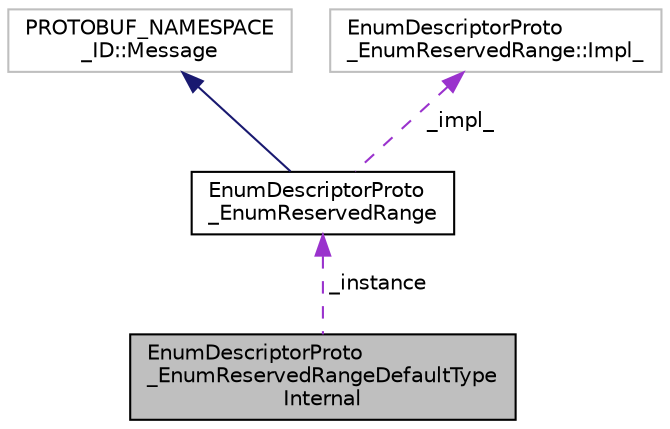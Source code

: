 digraph "EnumDescriptorProto_EnumReservedRangeDefaultTypeInternal"
{
 // LATEX_PDF_SIZE
  edge [fontname="Helvetica",fontsize="10",labelfontname="Helvetica",labelfontsize="10"];
  node [fontname="Helvetica",fontsize="10",shape=record];
  Node1 [label="EnumDescriptorProto\l_EnumReservedRangeDefaultType\lInternal",height=0.2,width=0.4,color="black", fillcolor="grey75", style="filled", fontcolor="black",tooltip=" "];
  Node2 -> Node1 [dir="back",color="darkorchid3",fontsize="10",style="dashed",label=" _instance" ,fontname="Helvetica"];
  Node2 [label="EnumDescriptorProto\l_EnumReservedRange",height=0.2,width=0.4,color="black", fillcolor="white", style="filled",URL="$classEnumDescriptorProto__EnumReservedRange.html",tooltip=" "];
  Node3 -> Node2 [dir="back",color="midnightblue",fontsize="10",style="solid",fontname="Helvetica"];
  Node3 [label="PROTOBUF_NAMESPACE\l_ID::Message",height=0.2,width=0.4,color="grey75", fillcolor="white", style="filled",tooltip=" "];
  Node4 -> Node2 [dir="back",color="darkorchid3",fontsize="10",style="dashed",label=" _impl_" ,fontname="Helvetica"];
  Node4 [label="EnumDescriptorProto\l_EnumReservedRange::Impl_",height=0.2,width=0.4,color="grey75", fillcolor="white", style="filled",tooltip=" "];
}
